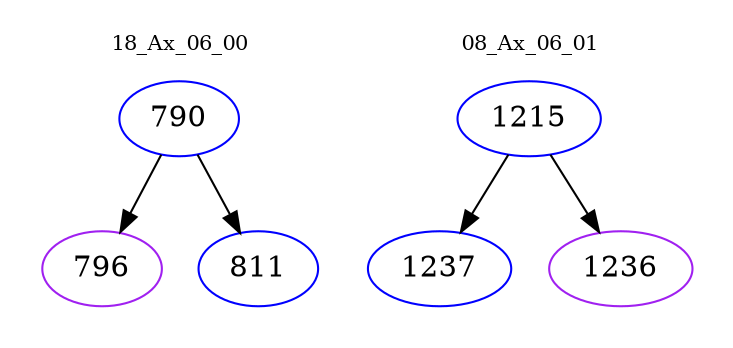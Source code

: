 digraph{
subgraph cluster_0 {
color = white
label = "18_Ax_06_00";
fontsize=10;
T0_790 [label="790", color="blue"]
T0_790 -> T0_796 [color="black"]
T0_796 [label="796", color="purple"]
T0_790 -> T0_811 [color="black"]
T0_811 [label="811", color="blue"]
}
subgraph cluster_1 {
color = white
label = "08_Ax_06_01";
fontsize=10;
T1_1215 [label="1215", color="blue"]
T1_1215 -> T1_1237 [color="black"]
T1_1237 [label="1237", color="blue"]
T1_1215 -> T1_1236 [color="black"]
T1_1236 [label="1236", color="purple"]
}
}
